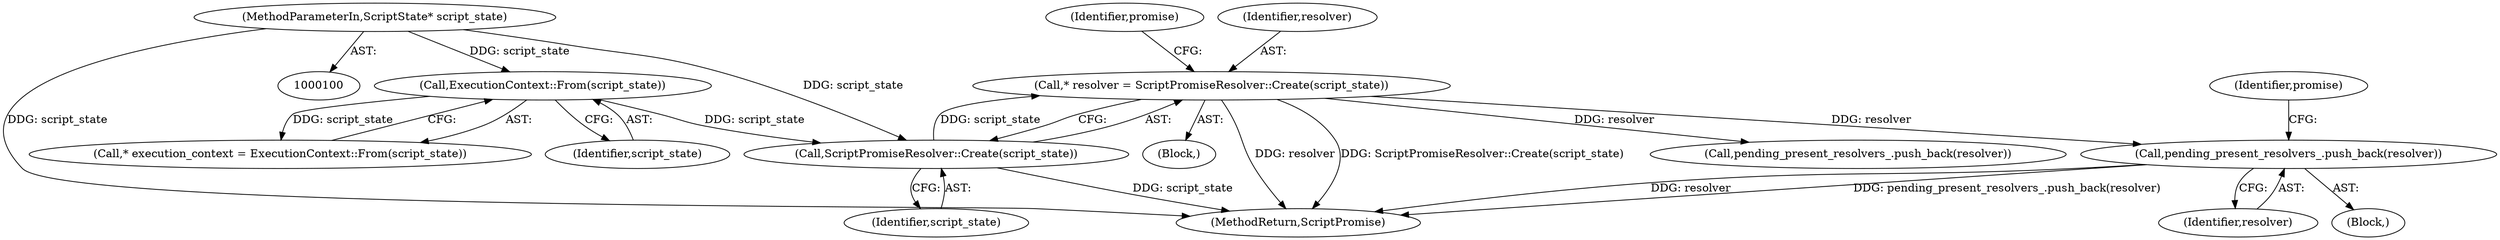 digraph "0_Chrome_262e77a72493e36e8006aeeba1c7497a42ee5ad9_11@pointer" {
"1000294" [label="(Call,pending_present_resolvers_.push_back(resolver))"];
"1000126" [label="(Call,* resolver = ScriptPromiseResolver::Create(script_state))"];
"1000128" [label="(Call,ScriptPromiseResolver::Create(script_state))"];
"1000111" [label="(Call,ExecutionContext::From(script_state))"];
"1000101" [label="(MethodParameterIn,ScriptState* script_state)"];
"1000128" [label="(Call,ScriptPromiseResolver::Create(script_state))"];
"1000295" [label="(Identifier,resolver)"];
"1000103" [label="(Block,)"];
"1000111" [label="(Call,ExecutionContext::From(script_state))"];
"1000132" [label="(Identifier,promise)"];
"1000339" [label="(MethodReturn,ScriptPromise)"];
"1000338" [label="(Identifier,promise)"];
"1000129" [label="(Identifier,script_state)"];
"1000109" [label="(Call,* execution_context = ExecutionContext::From(script_state))"];
"1000101" [label="(MethodParameterIn,ScriptState* script_state)"];
"1000293" [label="(Block,)"];
"1000319" [label="(Call,pending_present_resolvers_.push_back(resolver))"];
"1000112" [label="(Identifier,script_state)"];
"1000126" [label="(Call,* resolver = ScriptPromiseResolver::Create(script_state))"];
"1000294" [label="(Call,pending_present_resolvers_.push_back(resolver))"];
"1000127" [label="(Identifier,resolver)"];
"1000294" -> "1000293"  [label="AST: "];
"1000294" -> "1000295"  [label="CFG: "];
"1000295" -> "1000294"  [label="AST: "];
"1000338" -> "1000294"  [label="CFG: "];
"1000294" -> "1000339"  [label="DDG: pending_present_resolvers_.push_back(resolver)"];
"1000294" -> "1000339"  [label="DDG: resolver"];
"1000126" -> "1000294"  [label="DDG: resolver"];
"1000126" -> "1000103"  [label="AST: "];
"1000126" -> "1000128"  [label="CFG: "];
"1000127" -> "1000126"  [label="AST: "];
"1000128" -> "1000126"  [label="AST: "];
"1000132" -> "1000126"  [label="CFG: "];
"1000126" -> "1000339"  [label="DDG: resolver"];
"1000126" -> "1000339"  [label="DDG: ScriptPromiseResolver::Create(script_state)"];
"1000128" -> "1000126"  [label="DDG: script_state"];
"1000126" -> "1000319"  [label="DDG: resolver"];
"1000128" -> "1000129"  [label="CFG: "];
"1000129" -> "1000128"  [label="AST: "];
"1000128" -> "1000339"  [label="DDG: script_state"];
"1000111" -> "1000128"  [label="DDG: script_state"];
"1000101" -> "1000128"  [label="DDG: script_state"];
"1000111" -> "1000109"  [label="AST: "];
"1000111" -> "1000112"  [label="CFG: "];
"1000112" -> "1000111"  [label="AST: "];
"1000109" -> "1000111"  [label="CFG: "];
"1000111" -> "1000109"  [label="DDG: script_state"];
"1000101" -> "1000111"  [label="DDG: script_state"];
"1000101" -> "1000100"  [label="AST: "];
"1000101" -> "1000339"  [label="DDG: script_state"];
}
